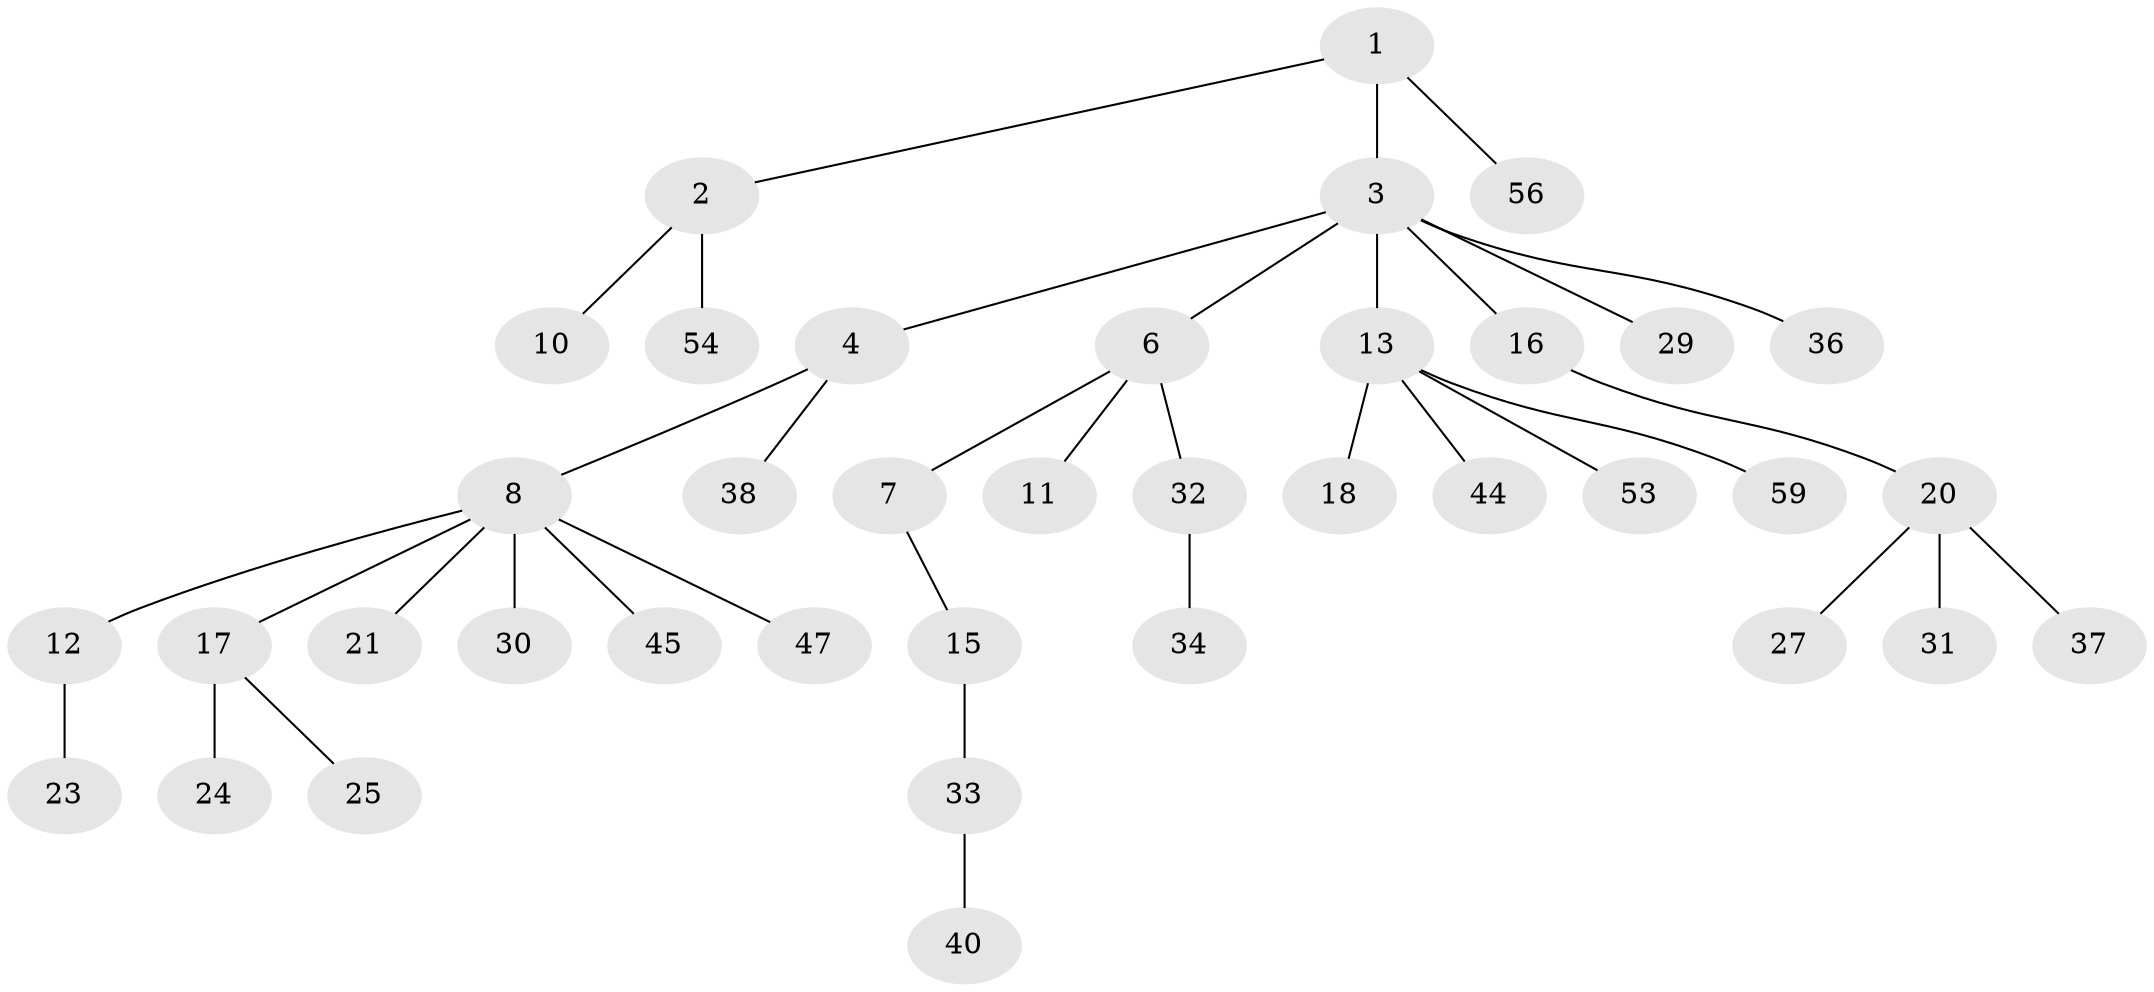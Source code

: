 // Generated by graph-tools (version 1.1) at 2025/52/02/27/25 19:52:11]
// undirected, 38 vertices, 37 edges
graph export_dot {
graph [start="1"]
  node [color=gray90,style=filled];
  1 [super="+48"];
  2 [super="+28"];
  3 [super="+5"];
  4 [super="+57"];
  6;
  7 [super="+14"];
  8 [super="+9"];
  10;
  11 [super="+41"];
  12;
  13 [super="+42"];
  15 [super="+19"];
  16;
  17 [super="+52"];
  18 [super="+35"];
  20 [super="+26"];
  21 [super="+22"];
  23 [super="+49"];
  24 [super="+58"];
  25 [super="+39"];
  27;
  29 [super="+50"];
  30;
  31;
  32 [super="+51"];
  33;
  34 [super="+55"];
  36;
  37 [super="+46"];
  38;
  40 [super="+43"];
  44;
  45;
  47;
  53;
  54;
  56;
  59;
  1 -- 2;
  1 -- 3;
  1 -- 56;
  2 -- 10;
  2 -- 54;
  3 -- 4;
  3 -- 13;
  3 -- 16;
  3 -- 36;
  3 -- 6;
  3 -- 29;
  4 -- 8;
  4 -- 38;
  6 -- 7;
  6 -- 11;
  6 -- 32;
  7 -- 15;
  8 -- 12;
  8 -- 17;
  8 -- 21;
  8 -- 47;
  8 -- 45;
  8 -- 30;
  12 -- 23;
  13 -- 18;
  13 -- 44;
  13 -- 53;
  13 -- 59;
  15 -- 33;
  16 -- 20;
  17 -- 24;
  17 -- 25;
  20 -- 27;
  20 -- 31;
  20 -- 37;
  32 -- 34;
  33 -- 40;
}
